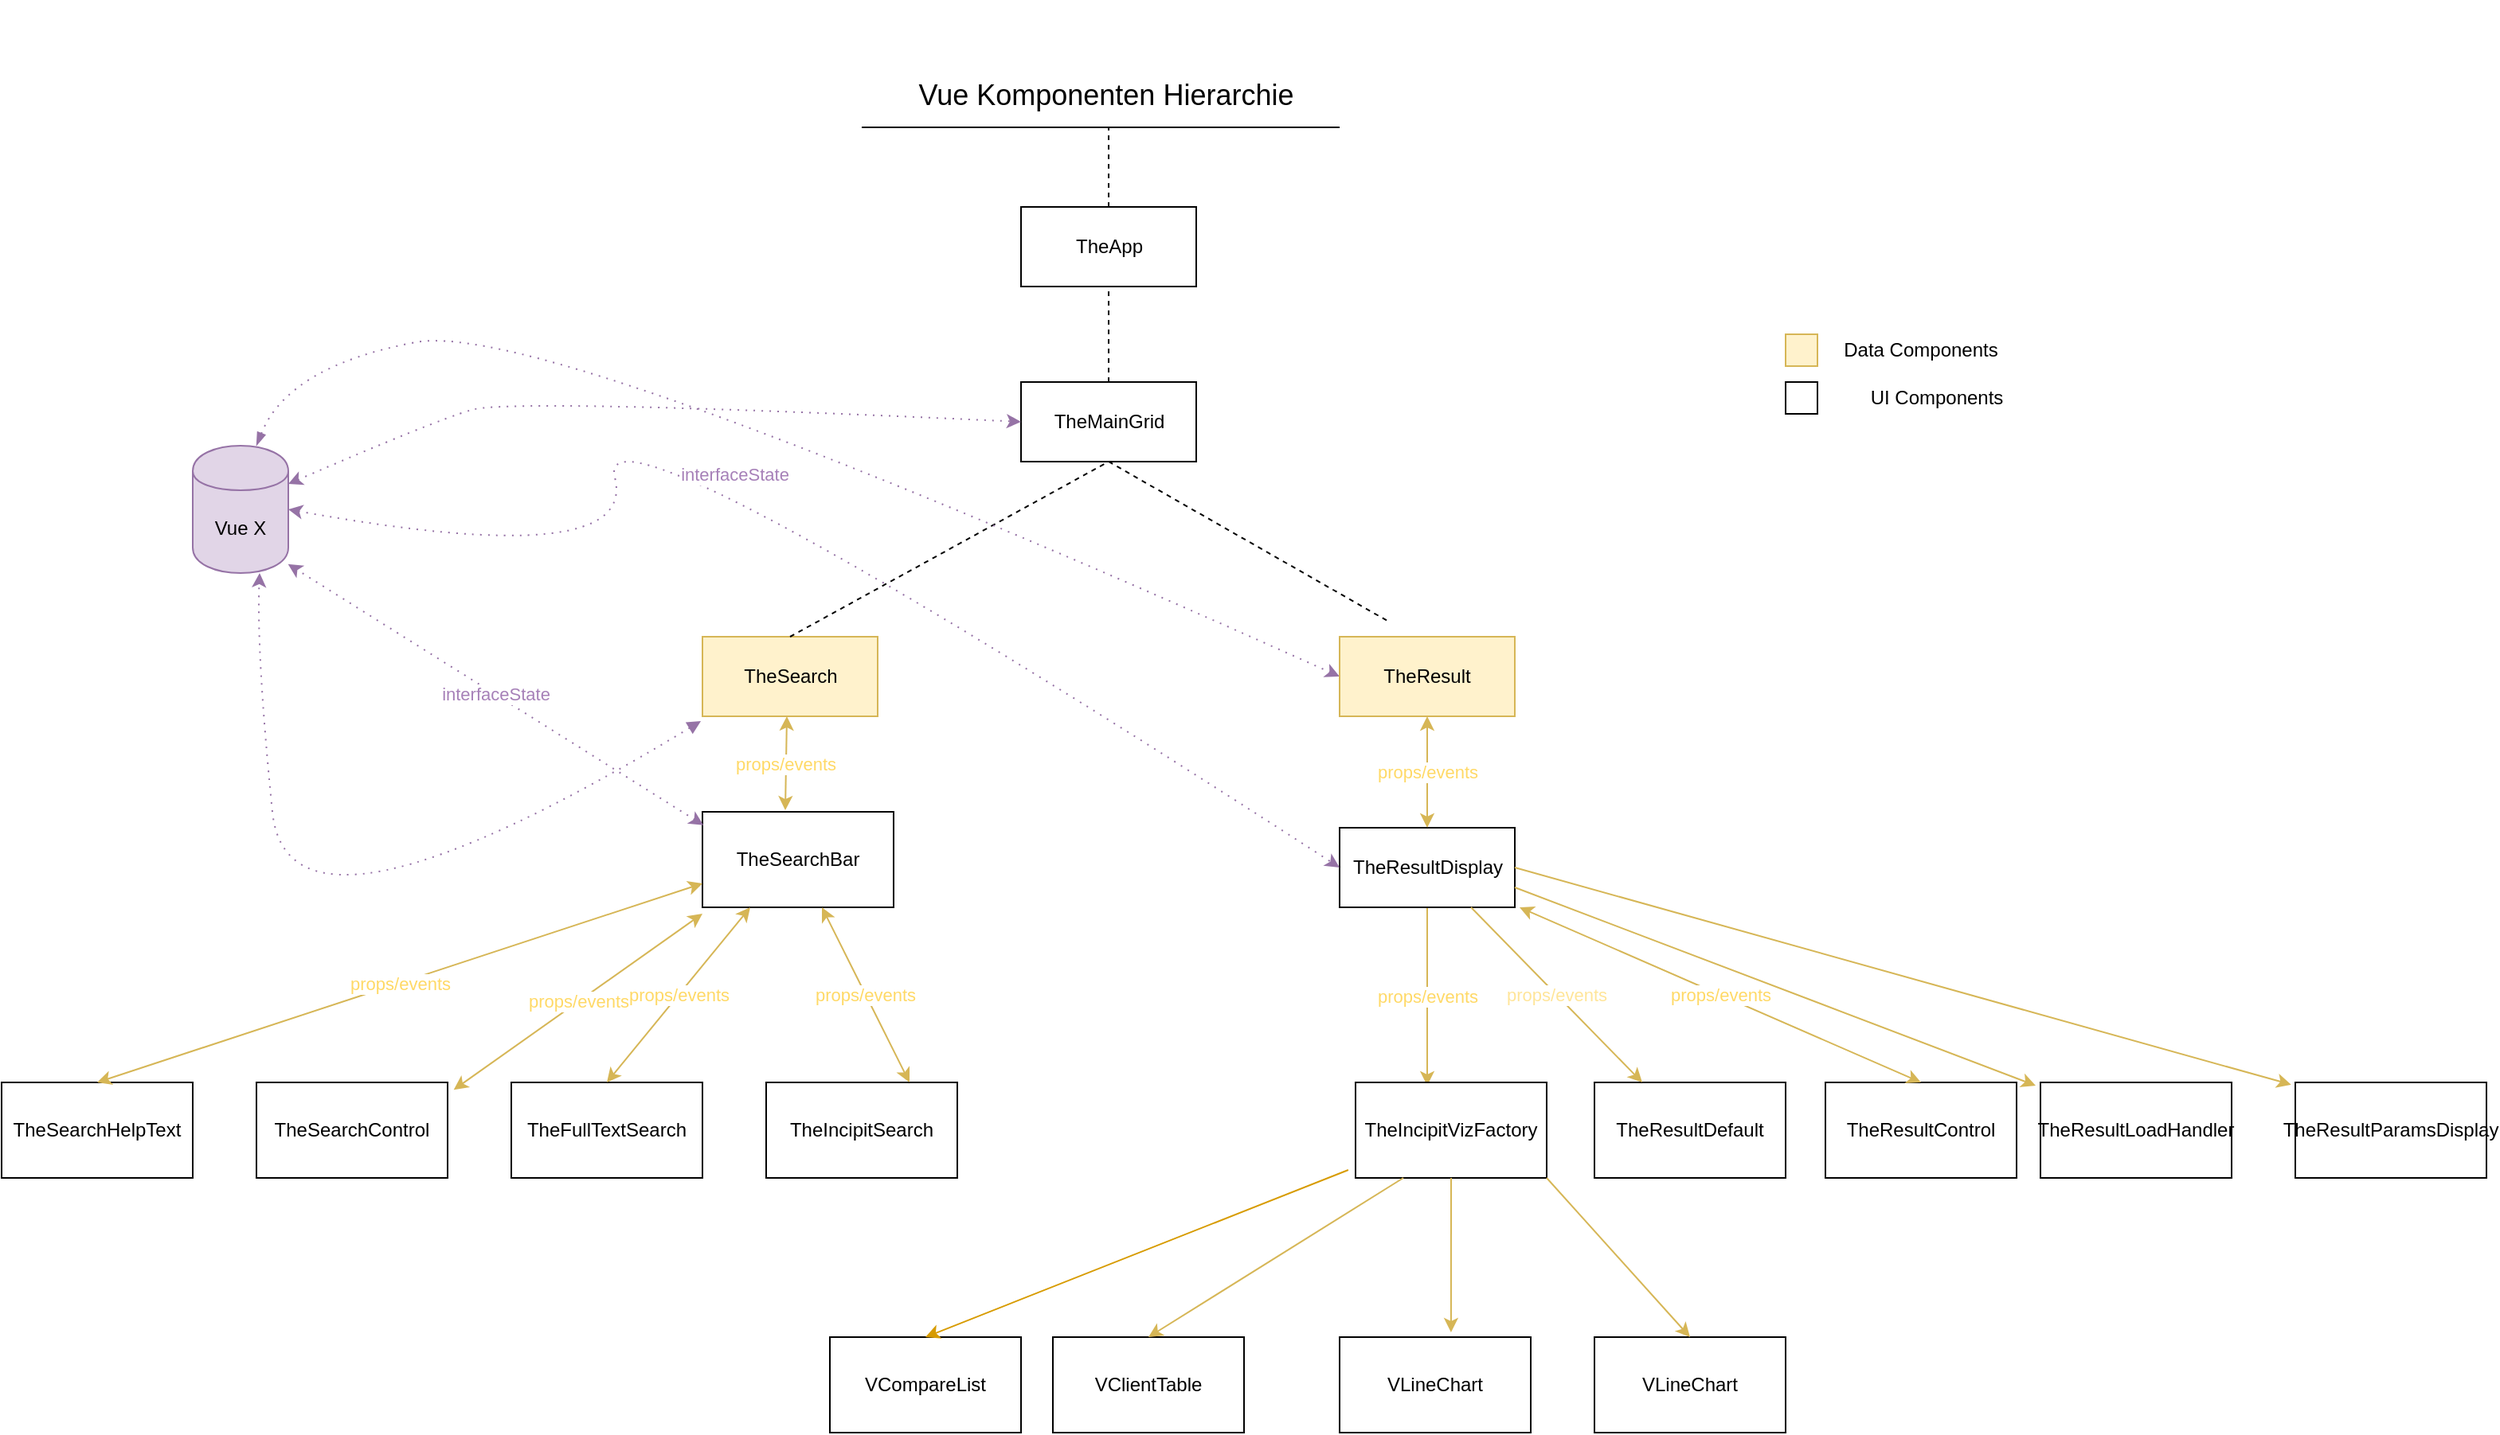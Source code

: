<mxfile version="10.6.7" type="github"><diagram id="dLAV3u1DxBeXPCVl0nV9" name="Page-1"><mxGraphModel dx="1837" dy="550" grid="1" gridSize="10" guides="1" tooltips="1" connect="1" arrows="1" fold="1" page="1" pageScale="1" pageWidth="827" pageHeight="1169" math="0" shadow="0"><root><mxCell id="0"/><mxCell id="1" parent="0"/><mxCell id="2kn6EYwFno-gvJtxd_rI-1" value="TheApp" style="html=1;" parent="1" vertex="1"><mxGeometry x="360" y="130" width="110" height="50" as="geometry"/></mxCell><mxCell id="2kn6EYwFno-gvJtxd_rI-2" value="TheMainGrid" style="html=1;" parent="1" vertex="1"><mxGeometry x="360" y="240" width="110" height="50" as="geometry"/></mxCell><mxCell id="5onjFG4D0vYxsdATOivm-2" value="&lt;font color=&quot;#ffd966&quot;&gt;props/events&lt;/font&gt;" style="edgeStyle=orthogonalEdgeStyle;rounded=0;orthogonalLoop=1;jettySize=auto;html=1;entryX=0.375;entryY=0.033;entryDx=0;entryDy=0;entryPerimeter=0;fillColor=#fff2cc;strokeColor=#d6b656;" parent="1" source="2kn6EYwFno-gvJtxd_rI-3" target="5onjFG4D0vYxsdATOivm-1" edge="1"><mxGeometry relative="1" as="geometry"/></mxCell><mxCell id="2kn6EYwFno-gvJtxd_rI-3" value="TheResultDisplay" style="html=1;" parent="1" vertex="1"><mxGeometry x="560" y="520" width="110" height="50" as="geometry"/></mxCell><mxCell id="2kn6EYwFno-gvJtxd_rI-4" value="TheSearch" style="html=1;fillColor=#fff2cc;strokeColor=#d6b656;" parent="1" vertex="1"><mxGeometry x="160" y="400" width="110" height="50" as="geometry"/></mxCell><mxCell id="2kn6EYwFno-gvJtxd_rI-6" value="" style="endArrow=none;dashed=1;html=1;exitX=0.5;exitY=0;exitDx=0;exitDy=0;entryX=0.5;entryY=1;entryDx=0;entryDy=0;" parent="1" source="2kn6EYwFno-gvJtxd_rI-2" target="2kn6EYwFno-gvJtxd_rI-1" edge="1"><mxGeometry width="50" height="50" relative="1" as="geometry"><mxPoint x="390" y="180" as="sourcePoint"/><mxPoint x="440" y="130" as="targetPoint"/></mxGeometry></mxCell><mxCell id="2kn6EYwFno-gvJtxd_rI-7" value="" style="endArrow=none;dashed=1;html=1;exitX=0.5;exitY=0;exitDx=0;exitDy=0;" parent="1" source="2kn6EYwFno-gvJtxd_rI-4" edge="1"><mxGeometry width="50" height="50" relative="1" as="geometry"><mxPoint x="290" y="390" as="sourcePoint"/><mxPoint x="415" y="290" as="targetPoint"/></mxGeometry></mxCell><mxCell id="2kn6EYwFno-gvJtxd_rI-8" value="" style="endArrow=none;dashed=1;html=1;" parent="1" edge="1"><mxGeometry width="50" height="50" relative="1" as="geometry"><mxPoint x="415" y="290" as="sourcePoint"/><mxPoint x="590" y="390" as="targetPoint"/></mxGeometry></mxCell><mxCell id="wd3Ucy-QLRadK-7-RO0Y-3" value="TheSearchControl" style="rounded=0;whiteSpace=wrap;html=1;" parent="1" vertex="1"><mxGeometry x="-120" y="680" width="120" height="60" as="geometry"/></mxCell><mxCell id="wd3Ucy-QLRadK-7-RO0Y-4" value="TheFullTextSearch" style="rounded=0;whiteSpace=wrap;html=1;" parent="1" vertex="1"><mxGeometry x="40" y="680" width="120" height="60" as="geometry"/></mxCell><mxCell id="wd3Ucy-QLRadK-7-RO0Y-6" value="TheIncipitSearch" style="rounded=0;whiteSpace=wrap;html=1;" parent="1" vertex="1"><mxGeometry x="200" y="680" width="120" height="60" as="geometry"/></mxCell><mxCell id="wd3Ucy-QLRadK-7-RO0Y-20" value="&lt;font style=&quot;font-size: 18px&quot;&gt;Vue Komponenten Hierarchie&lt;/font&gt;" style="text;html=1;strokeColor=none;fillColor=none;align=center;verticalAlign=middle;whiteSpace=wrap;rounded=0;" parent="1" vertex="1"><mxGeometry x="275.5" width="275" height="120" as="geometry"/></mxCell><mxCell id="wd3Ucy-QLRadK-7-RO0Y-21" value="Vue X" style="shape=cylinder;whiteSpace=wrap;html=1;boundedLbl=1;backgroundOutline=1;fillColor=#e1d5e7;strokeColor=#9673a6;" parent="1" vertex="1"><mxGeometry x="-160" y="280" width="60" height="80" as="geometry"/></mxCell><mxCell id="wd3Ucy-QLRadK-7-RO0Y-22" value="" style="curved=1;endArrow=classic;html=1;exitX=-0.009;exitY=1.06;exitDx=0;exitDy=0;entryX=0.7;entryY=1;entryDx=0;entryDy=0;entryPerimeter=0;fillColor=#e1d5e7;strokeColor=#9673a6;dashed=1;dashPattern=1 4;startArrow=block;startFill=1;exitPerimeter=0;" parent="1" source="2kn6EYwFno-gvJtxd_rI-4" target="wd3Ucy-QLRadK-7-RO0Y-21" edge="1"><mxGeometry width="50" height="50" relative="1" as="geometry"><mxPoint x="-80" y="410" as="sourcePoint"/><mxPoint x="-30" y="360" as="targetPoint"/><Array as="points"><mxPoint x="-100" y="610"/><mxPoint x="-120" y="410"/></Array></mxGeometry></mxCell><mxCell id="wd3Ucy-QLRadK-7-RO0Y-23" value="" style="curved=1;endArrow=classic;html=1;exitX=0.667;exitY=0;exitDx=0;exitDy=0;exitPerimeter=0;entryX=0;entryY=0.5;entryDx=0;entryDy=0;fillColor=#e1d5e7;strokeColor=#9673a6;dashed=1;dashPattern=1 4;startArrow=blockThin;startFill=1;" parent="1" source="wd3Ucy-QLRadK-7-RO0Y-21" target="SJpj9E-p1S7M4p7HATKc-5" edge="1"><mxGeometry width="50" height="50" relative="1" as="geometry"><mxPoint x="-50" y="210" as="sourcePoint"/><mxPoint y="160" as="targetPoint"/><Array as="points"><mxPoint x="-100" y="230"/><mxPoint x="60" y="200"/></Array></mxGeometry></mxCell><mxCell id="3z7iXlVNsNZ45GUsWVkv-4" value="TheSearchBar" style="rounded=0;whiteSpace=wrap;html=1;" parent="1" vertex="1"><mxGeometry x="160" y="510" width="120" height="60" as="geometry"/></mxCell><mxCell id="3z7iXlVNsNZ45GUsWVkv-6" value="" style="rounded=0;whiteSpace=wrap;html=1;fillColor=#fff2cc;strokeColor=#d6b656;" parent="1" vertex="1"><mxGeometry x="840" y="210" width="20" height="20" as="geometry"/></mxCell><mxCell id="3z7iXlVNsNZ45GUsWVkv-7" value="Data Components" style="text;html=1;strokeColor=none;fillColor=none;align=center;verticalAlign=middle;whiteSpace=wrap;rounded=0;" parent="1" vertex="1"><mxGeometry x="860" y="210" width="130" height="20" as="geometry"/></mxCell><mxCell id="3z7iXlVNsNZ45GUsWVkv-8" value="" style="rounded=0;whiteSpace=wrap;html=1;fillColor=#FFFFFF;gradientColor=none;" parent="1" vertex="1"><mxGeometry x="840" y="240" width="20" height="20" as="geometry"/></mxCell><mxCell id="3z7iXlVNsNZ45GUsWVkv-9" value="UI Components" style="text;html=1;strokeColor=none;fillColor=none;align=center;verticalAlign=middle;whiteSpace=wrap;rounded=0;" parent="1" vertex="1"><mxGeometry x="880" y="240" width="110" height="20" as="geometry"/></mxCell><mxCell id="3z7iXlVNsNZ45GUsWVkv-11" value="props/events" style="endArrow=classic;startArrow=classic;html=1;exitX=0.575;exitY=-0.017;exitDx=0;exitDy=0;exitPerimeter=0;entryX=0.636;entryY=1;entryDx=0;entryDy=0;fillColor=#fff2cc;strokeColor=#d6b656;entryPerimeter=0;fontColor=#FFD966;" parent="1" edge="1"><mxGeometry width="50" height="50" relative="1" as="geometry"><mxPoint x="212" y="509" as="sourcePoint"/><mxPoint x="213" y="450" as="targetPoint"/></mxGeometry></mxCell><mxCell id="3z7iXlVNsNZ45GUsWVkv-12" value="props/events" style="endArrow=classic;startArrow=classic;html=1;entryX=0.25;entryY=1;entryDx=0;entryDy=0;fillColor=#fff2cc;strokeColor=#d6b656;fontColor=#FFD966;exitX=0.5;exitY=0;exitDx=0;exitDy=0;" parent="1" source="wd3Ucy-QLRadK-7-RO0Y-4" target="3z7iXlVNsNZ45GUsWVkv-4" edge="1"><mxGeometry width="50" height="50" relative="1" as="geometry"><mxPoint x="80" y="670" as="sourcePoint"/><mxPoint x="140" y="590" as="targetPoint"/></mxGeometry></mxCell><mxCell id="3z7iXlVNsNZ45GUsWVkv-13" value="props/events" style="endArrow=classic;startArrow=classic;html=1;exitX=0.75;exitY=0;exitDx=0;exitDy=0;fillColor=#fff2cc;strokeColor=#d6b656;fontColor=#FFD966;" parent="1" source="wd3Ucy-QLRadK-7-RO0Y-6" target="3z7iXlVNsNZ45GUsWVkv-4" edge="1"><mxGeometry width="50" height="50" relative="1" as="geometry"><mxPoint x="270" y="630" as="sourcePoint"/><mxPoint x="320" y="580" as="targetPoint"/></mxGeometry></mxCell><mxCell id="3z7iXlVNsNZ45GUsWVkv-14" value="props/events" style="endArrow=classic;startArrow=classic;html=1;entryX=1.032;entryY=0.077;entryDx=0;entryDy=0;fillColor=#fff2cc;strokeColor=#d6b656;fontColor=#FFD966;entryPerimeter=0;" parent="1" target="wd3Ucy-QLRadK-7-RO0Y-3" edge="1"><mxGeometry width="50" height="50" relative="1" as="geometry"><mxPoint x="160" y="574" as="sourcePoint"/><mxPoint x="80" y="530" as="targetPoint"/></mxGeometry></mxCell><mxCell id="3z7iXlVNsNZ45GUsWVkv-15" value="TheResultControl" style="rounded=0;whiteSpace=wrap;html=1;fillColor=#FFFFFF;gradientColor=none;" parent="1" vertex="1"><mxGeometry x="865" y="680" width="120" height="60" as="geometry"/></mxCell><mxCell id="3z7iXlVNsNZ45GUsWVkv-17" value="props/events" style="endArrow=classic;startArrow=classic;html=1;exitX=1.027;exitY=1;exitDx=0;exitDy=0;fillColor=#fff2cc;strokeColor=#d6b656;entryX=0.5;entryY=0;entryDx=0;entryDy=0;fontColor=#FFD966;exitPerimeter=0;" parent="1" source="2kn6EYwFno-gvJtxd_rI-3" target="3z7iXlVNsNZ45GUsWVkv-15" edge="1"><mxGeometry width="50" height="50" relative="1" as="geometry"><mxPoint x="740" y="500" as="sourcePoint"/><mxPoint x="790" y="450" as="targetPoint"/></mxGeometry></mxCell><mxCell id="3z7iXlVNsNZ45GUsWVkv-25" value="" style="endArrow=none;html=1;" parent="1" edge="1"><mxGeometry width="50" height="50" relative="1" as="geometry"><mxPoint x="260" y="80" as="sourcePoint"/><mxPoint x="560" y="80" as="targetPoint"/></mxGeometry></mxCell><mxCell id="3z7iXlVNsNZ45GUsWVkv-26" value="" style="endArrow=none;dashed=1;html=1;exitX=0.5;exitY=0;exitDx=0;exitDy=0;" parent="1" source="2kn6EYwFno-gvJtxd_rI-1" edge="1"><mxGeometry width="50" height="50" relative="1" as="geometry"><mxPoint x="210" y="250" as="sourcePoint"/><mxPoint x="415" y="80" as="targetPoint"/></mxGeometry></mxCell><mxCell id="SJpj9E-p1S7M4p7HATKc-2" value="" style="curved=1;endArrow=classic;html=1;fontColor=#FFD966;exitX=1;exitY=0.3;exitDx=0;exitDy=0;entryX=0;entryY=0.5;entryDx=0;entryDy=0;dashed=1;fillColor=#e1d5e7;strokeColor=#9673a6;startArrow=classic;startFill=1;dashPattern=1 4;" parent="1" source="wd3Ucy-QLRadK-7-RO0Y-21" target="2kn6EYwFno-gvJtxd_rI-2" edge="1"><mxGeometry width="50" height="50" relative="1" as="geometry"><mxPoint x="-20" y="350" as="sourcePoint"/><mxPoint x="30" y="300" as="targetPoint"/><Array as="points"><mxPoint x="-10" y="265"/><mxPoint x="40" y="250"/></Array></mxGeometry></mxCell><mxCell id="SJpj9E-p1S7M4p7HATKc-4" value="&lt;font color=&quot;#a680b8&quot;&gt;interfaceState&lt;/font&gt;" style="endArrow=classic;startArrow=classic;html=1;dashed=1;fontColor=#FFD966;entryX=0.997;entryY=0.93;entryDx=0;entryDy=0;entryPerimeter=0;exitX=0.005;exitY=0.14;exitDx=0;exitDy=0;exitPerimeter=0;fillColor=#e1d5e7;strokeColor=#9673a6;dashPattern=1 4;" parent="1" source="3z7iXlVNsNZ45GUsWVkv-4" target="wd3Ucy-QLRadK-7-RO0Y-21" edge="1"><mxGeometry width="50" height="50" relative="1" as="geometry"><mxPoint x="-10" y="450" as="sourcePoint"/><mxPoint x="40" y="400" as="targetPoint"/></mxGeometry></mxCell><mxCell id="SJpj9E-p1S7M4p7HATKc-5" value="&lt;font color=&quot;#000000&quot;&gt;TheResult&lt;/font&gt;" style="rounded=0;whiteSpace=wrap;html=1;fillColor=#fff2cc;strokeColor=#d6b656;" parent="1" vertex="1"><mxGeometry x="560" y="400" width="110" height="50" as="geometry"/></mxCell><mxCell id="SJpj9E-p1S7M4p7HATKc-6" value="props/events" style="endArrow=classic;startArrow=classic;html=1;fontColor=#FFD966;entryX=0.5;entryY=1;entryDx=0;entryDy=0;exitX=0.5;exitY=0;exitDx=0;exitDy=0;fillColor=#fff2cc;strokeColor=#d6b656;" parent="1" source="2kn6EYwFno-gvJtxd_rI-3" target="SJpj9E-p1S7M4p7HATKc-5" edge="1"><mxGeometry width="50" height="50" relative="1" as="geometry"><mxPoint x="600" y="520" as="sourcePoint"/><mxPoint x="650" y="470" as="targetPoint"/></mxGeometry></mxCell><mxCell id="SJpj9E-p1S7M4p7HATKc-8" value="&lt;font color=&quot;#a680b8&quot;&gt;interfaceState&lt;/font&gt;" style="curved=1;endArrow=classic;html=1;dashed=1;dashPattern=1 4;fontColor=#FFD966;exitX=1;exitY=0.5;exitDx=0;exitDy=0;entryX=0;entryY=0.5;entryDx=0;entryDy=0;fillColor=#e1d5e7;strokeColor=#9673a6;startArrow=classic;startFill=1;" parent="1" source="wd3Ucy-QLRadK-7-RO0Y-21" target="2kn6EYwFno-gvJtxd_rI-3" edge="1"><mxGeometry width="50" height="50" relative="1" as="geometry"><mxPoint x="70" y="360" as="sourcePoint"/><mxPoint x="120" y="310" as="targetPoint"/><Array as="points"><mxPoint x="120" y="360"/><mxPoint x="90" y="240"/></Array></mxGeometry></mxCell><mxCell id="SJpj9E-p1S7M4p7HATKc-9" value="&lt;font color=&quot;#000000&quot;&gt;TheSearchHelpText&lt;/font&gt;" style="rounded=0;whiteSpace=wrap;html=1;fontColor=#FFD966;" parent="1" vertex="1"><mxGeometry x="-280" y="680" width="120" height="60" as="geometry"/></mxCell><mxCell id="SJpj9E-p1S7M4p7HATKc-11" value="props/events" style="endArrow=classic;startArrow=classic;html=1;fontColor=#FFD966;entryX=0;entryY=0.75;entryDx=0;entryDy=0;exitX=0.5;exitY=0;exitDx=0;exitDy=0;fillColor=#fff2cc;strokeColor=#d6b656;" parent="1" source="SJpj9E-p1S7M4p7HATKc-9" target="3z7iXlVNsNZ45GUsWVkv-4" edge="1"><mxGeometry width="50" height="50" relative="1" as="geometry"><mxPoint x="-160" y="650" as="sourcePoint"/><mxPoint x="-110" y="600" as="targetPoint"/></mxGeometry></mxCell><mxCell id="0g8eSMCS8AvUWgJ39fuF-1" value="TheResultDefault" style="rounded=0;whiteSpace=wrap;html=1;" parent="1" vertex="1"><mxGeometry x="720" y="680" width="120" height="60" as="geometry"/></mxCell><mxCell id="0g8eSMCS8AvUWgJ39fuF-2" value="TheResultLoadHandler" style="rounded=0;whiteSpace=wrap;html=1;" parent="1" vertex="1"><mxGeometry x="1000" y="680" width="120" height="60" as="geometry"/></mxCell><mxCell id="0g8eSMCS8AvUWgJ39fuF-3" value="&lt;font color=&quot;#ffe599&quot;&gt;props/events&lt;/font&gt;" style="endArrow=classic;html=1;exitX=0.75;exitY=1;exitDx=0;exitDy=0;entryX=0.25;entryY=0;entryDx=0;entryDy=0;fillColor=#fff2cc;strokeColor=#d6b656;" parent="1" source="2kn6EYwFno-gvJtxd_rI-3" target="0g8eSMCS8AvUWgJ39fuF-1" edge="1"><mxGeometry width="50" height="50" relative="1" as="geometry"><mxPoint x="1040" y="680" as="sourcePoint"/><mxPoint x="1090" y="630" as="targetPoint"/></mxGeometry></mxCell><mxCell id="0g8eSMCS8AvUWgJ39fuF-4" value="" style="endArrow=classic;html=1;entryX=-0.025;entryY=0.033;entryDx=0;entryDy=0;entryPerimeter=0;fillColor=#fff2cc;strokeColor=#d6b656;exitX=1;exitY=0.75;exitDx=0;exitDy=0;" parent="1" source="2kn6EYwFno-gvJtxd_rI-3" target="0g8eSMCS8AvUWgJ39fuF-2" edge="1"><mxGeometry width="50" height="50" relative="1" as="geometry"><mxPoint x="650" y="569" as="sourcePoint"/><mxPoint x="1160" y="590" as="targetPoint"/></mxGeometry></mxCell><mxCell id="5onjFG4D0vYxsdATOivm-1" value="TheIncipitVizFactory" style="rounded=0;whiteSpace=wrap;html=1;" parent="1" vertex="1"><mxGeometry x="570" y="680" width="120" height="60" as="geometry"/></mxCell><mxCell id="5onjFG4D0vYxsdATOivm-3" value="VClientTable" style="rounded=0;whiteSpace=wrap;html=1;" parent="1" vertex="1"><mxGeometry x="380" y="840" width="120" height="60" as="geometry"/></mxCell><mxCell id="5onjFG4D0vYxsdATOivm-4" value="VLineChart" style="rounded=0;whiteSpace=wrap;html=1;" parent="1" vertex="1"><mxGeometry x="560" y="840" width="120" height="60" as="geometry"/></mxCell><mxCell id="5onjFG4D0vYxsdATOivm-5" value="VLineChart" style="rounded=0;whiteSpace=wrap;html=1;" parent="1" vertex="1"><mxGeometry x="720" y="840" width="120" height="60" as="geometry"/></mxCell><mxCell id="5onjFG4D0vYxsdATOivm-6" value="" style="endArrow=classic;html=1;exitX=0.25;exitY=1;exitDx=0;exitDy=0;entryX=0.5;entryY=0;entryDx=0;entryDy=0;fillColor=#fff2cc;strokeColor=#d6b656;" parent="1" source="5onjFG4D0vYxsdATOivm-1" target="5onjFG4D0vYxsdATOivm-3" edge="1"><mxGeometry width="50" height="50" relative="1" as="geometry"><mxPoint x="420" y="810" as="sourcePoint"/><mxPoint x="460" y="840" as="targetPoint"/></mxGeometry></mxCell><mxCell id="5onjFG4D0vYxsdATOivm-7" value="" style="endArrow=classic;html=1;exitX=0.5;exitY=1;exitDx=0;exitDy=0;entryX=0.583;entryY=-0.05;entryDx=0;entryDy=0;entryPerimeter=0;fillColor=#fff2cc;strokeColor=#d6b656;" parent="1" source="5onjFG4D0vYxsdATOivm-1" target="5onjFG4D0vYxsdATOivm-4" edge="1"><mxGeometry width="50" height="50" relative="1" as="geometry"><mxPoint x="640" y="820" as="sourcePoint"/><mxPoint x="690" y="770" as="targetPoint"/></mxGeometry></mxCell><mxCell id="5onjFG4D0vYxsdATOivm-8" value="" style="endArrow=classic;html=1;exitX=1;exitY=1;exitDx=0;exitDy=0;exitPerimeter=0;entryX=0.5;entryY=0;entryDx=0;entryDy=0;fillColor=#fff2cc;strokeColor=#d6b656;" parent="1" source="5onjFG4D0vYxsdATOivm-1" target="5onjFG4D0vYxsdATOivm-5" edge="1"><mxGeometry width="50" height="50" relative="1" as="geometry"><mxPoint x="710" y="830" as="sourcePoint"/><mxPoint x="760" y="780" as="targetPoint"/></mxGeometry></mxCell><mxCell id="FjqlmYlnoC-aj6Tou8TU-1" value="VCompareList" style="rounded=0;whiteSpace=wrap;html=1;" vertex="1" parent="1"><mxGeometry x="240" y="840" width="120" height="60" as="geometry"/></mxCell><mxCell id="FjqlmYlnoC-aj6Tou8TU-2" value="" style="endArrow=classic;html=1;exitX=-0.038;exitY=0.917;exitDx=0;exitDy=0;exitPerimeter=0;entryX=0.5;entryY=0;entryDx=0;entryDy=0;fillColor=#ffe6cc;strokeColor=#d79b00;" edge="1" parent="1" source="5onjFG4D0vYxsdATOivm-1" target="FjqlmYlnoC-aj6Tou8TU-1"><mxGeometry width="50" height="50" relative="1" as="geometry"><mxPoint x="260" y="820" as="sourcePoint"/><mxPoint x="310" y="770" as="targetPoint"/></mxGeometry></mxCell><mxCell id="FjqlmYlnoC-aj6Tou8TU-3" value="TheResultParamsDisplay" style="rounded=0;whiteSpace=wrap;html=1;" vertex="1" parent="1"><mxGeometry x="1160" y="680" width="120" height="60" as="geometry"/></mxCell><mxCell id="FjqlmYlnoC-aj6Tou8TU-4" value="" style="endArrow=classic;html=1;exitX=1;exitY=0.5;exitDx=0;exitDy=0;entryX=-0.022;entryY=0.023;entryDx=0;entryDy=0;entryPerimeter=0;fillColor=#fff2cc;strokeColor=#d6b656;" edge="1" parent="1" source="2kn6EYwFno-gvJtxd_rI-3" target="FjqlmYlnoC-aj6Tou8TU-3"><mxGeometry width="50" height="50" relative="1" as="geometry"><mxPoint x="1040" y="620" as="sourcePoint"/><mxPoint x="1090" y="570" as="targetPoint"/></mxGeometry></mxCell></root></mxGraphModel></diagram></mxfile>